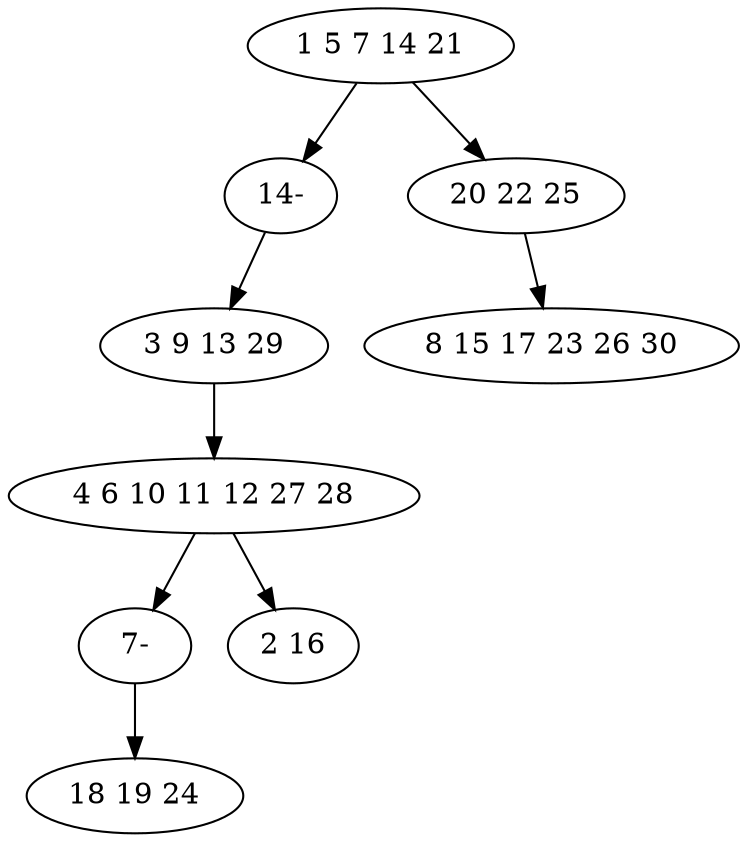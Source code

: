 digraph true_tree {
	"0" -> "8"
	"0" -> "2"
	"1" -> "3"
	"3" -> "7"
	"2" -> "5"
	"3" -> "6"
	"7" -> "4"
	"8" -> "1"
	"0" [label="1 5 7 14 21"];
	"1" [label="3 9 13 29"];
	"2" [label="20 22 25"];
	"3" [label="4 6 10 11 12 27 28"];
	"4" [label="18 19 24"];
	"5" [label="8 15 17 23 26 30"];
	"6" [label="2 16"];
	"7" [label="7-"];
	"8" [label="14-"];
}
